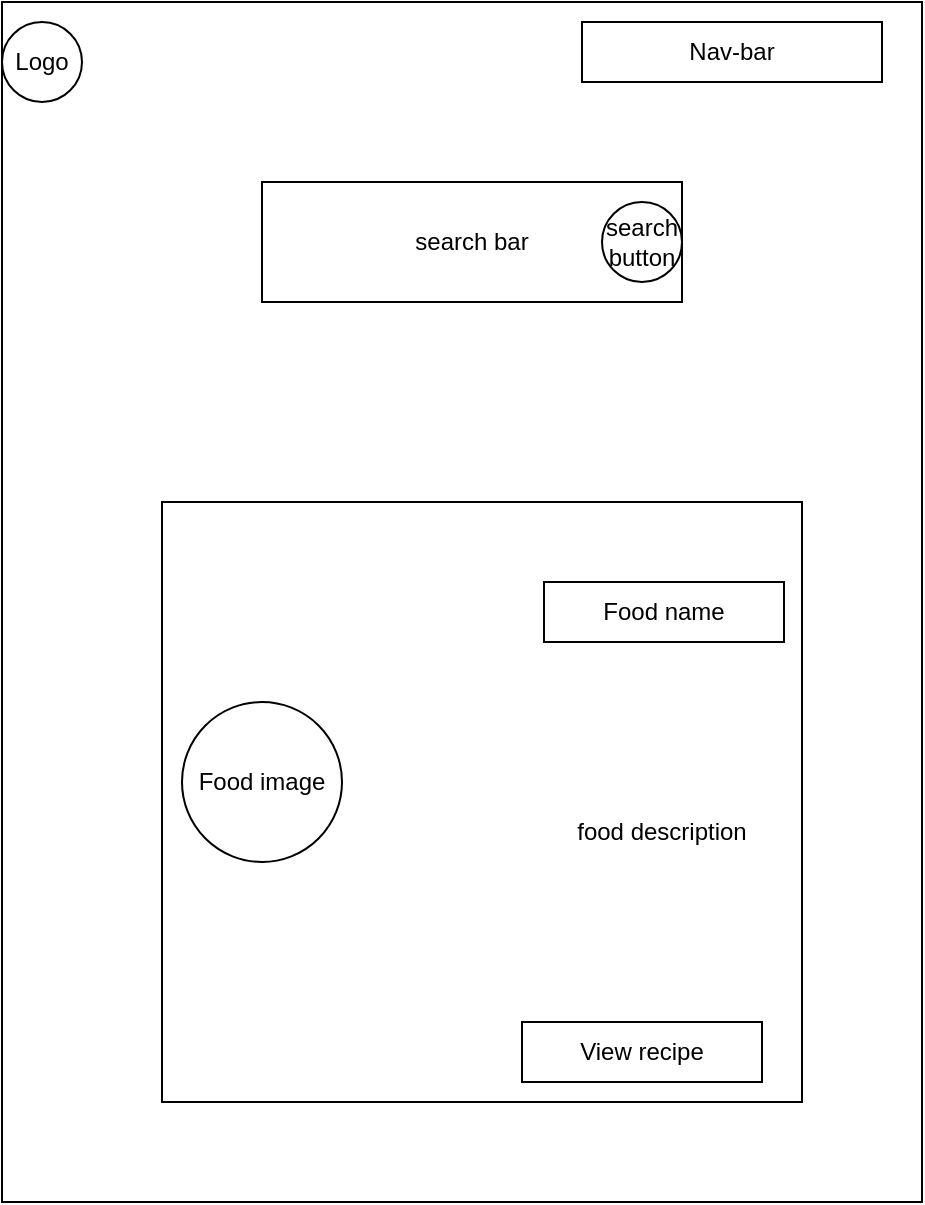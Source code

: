 <mxfile version="24.0.1" type="github">
  <diagram name="Page-1" id="JOtHikPZU_moqNZYZcn_">
    <mxGraphModel dx="880" dy="463" grid="1" gridSize="10" guides="1" tooltips="1" connect="1" arrows="1" fold="1" page="1" pageScale="1" pageWidth="850" pageHeight="1100" math="0" shadow="0">
      <root>
        <mxCell id="0" />
        <mxCell id="1" parent="0" />
        <mxCell id="LGsH8XhZrusqS4vb74Yf-1" value="" style="rounded=0;whiteSpace=wrap;html=1;" vertex="1" parent="1">
          <mxGeometry x="200" y="30" width="460" height="600" as="geometry" />
        </mxCell>
        <mxCell id="LGsH8XhZrusqS4vb74Yf-2" value="Logo" style="ellipse;whiteSpace=wrap;html=1;aspect=fixed;" vertex="1" parent="1">
          <mxGeometry x="200" y="40" width="40" height="40" as="geometry" />
        </mxCell>
        <mxCell id="LGsH8XhZrusqS4vb74Yf-3" value="Nav-bar" style="rounded=0;whiteSpace=wrap;html=1;" vertex="1" parent="1">
          <mxGeometry x="490" y="40" width="150" height="30" as="geometry" />
        </mxCell>
        <mxCell id="LGsH8XhZrusqS4vb74Yf-4" style="edgeStyle=orthogonalEdgeStyle;rounded=0;orthogonalLoop=1;jettySize=auto;html=1;exitX=0.5;exitY=1;exitDx=0;exitDy=0;" edge="1" parent="1" source="LGsH8XhZrusqS4vb74Yf-3" target="LGsH8XhZrusqS4vb74Yf-3">
          <mxGeometry relative="1" as="geometry" />
        </mxCell>
        <mxCell id="LGsH8XhZrusqS4vb74Yf-5" value="search bar" style="rounded=0;whiteSpace=wrap;html=1;" vertex="1" parent="1">
          <mxGeometry x="330" y="120" width="210" height="60" as="geometry" />
        </mxCell>
        <mxCell id="LGsH8XhZrusqS4vb74Yf-6" value="search button" style="ellipse;whiteSpace=wrap;html=1;rounded=0;" vertex="1" parent="1">
          <mxGeometry x="500" y="130" width="40" height="40" as="geometry" />
        </mxCell>
        <mxCell id="LGsH8XhZrusqS4vb74Yf-10" value="" style="rounded=0;whiteSpace=wrap;html=1;" vertex="1" parent="1">
          <mxGeometry x="280" y="280" width="320" height="300" as="geometry" />
        </mxCell>
        <mxCell id="LGsH8XhZrusqS4vb74Yf-12" value="Food image" style="ellipse;whiteSpace=wrap;html=1;aspect=fixed;" vertex="1" parent="1">
          <mxGeometry x="290" y="380" width="80" height="80" as="geometry" />
        </mxCell>
        <mxCell id="LGsH8XhZrusqS4vb74Yf-13" value="Food name" style="rounded=0;whiteSpace=wrap;html=1;" vertex="1" parent="1">
          <mxGeometry x="471" y="320" width="120" height="30" as="geometry" />
        </mxCell>
        <mxCell id="LGsH8XhZrusqS4vb74Yf-15" value="food description" style="text;html=1;align=center;verticalAlign=middle;whiteSpace=wrap;rounded=0;" vertex="1" parent="1">
          <mxGeometry x="480" y="370" width="100" height="150" as="geometry" />
        </mxCell>
        <mxCell id="LGsH8XhZrusqS4vb74Yf-16" value="View recipe" style="rounded=0;whiteSpace=wrap;html=1;" vertex="1" parent="1">
          <mxGeometry x="460" y="540" width="120" height="30" as="geometry" />
        </mxCell>
      </root>
    </mxGraphModel>
  </diagram>
</mxfile>
